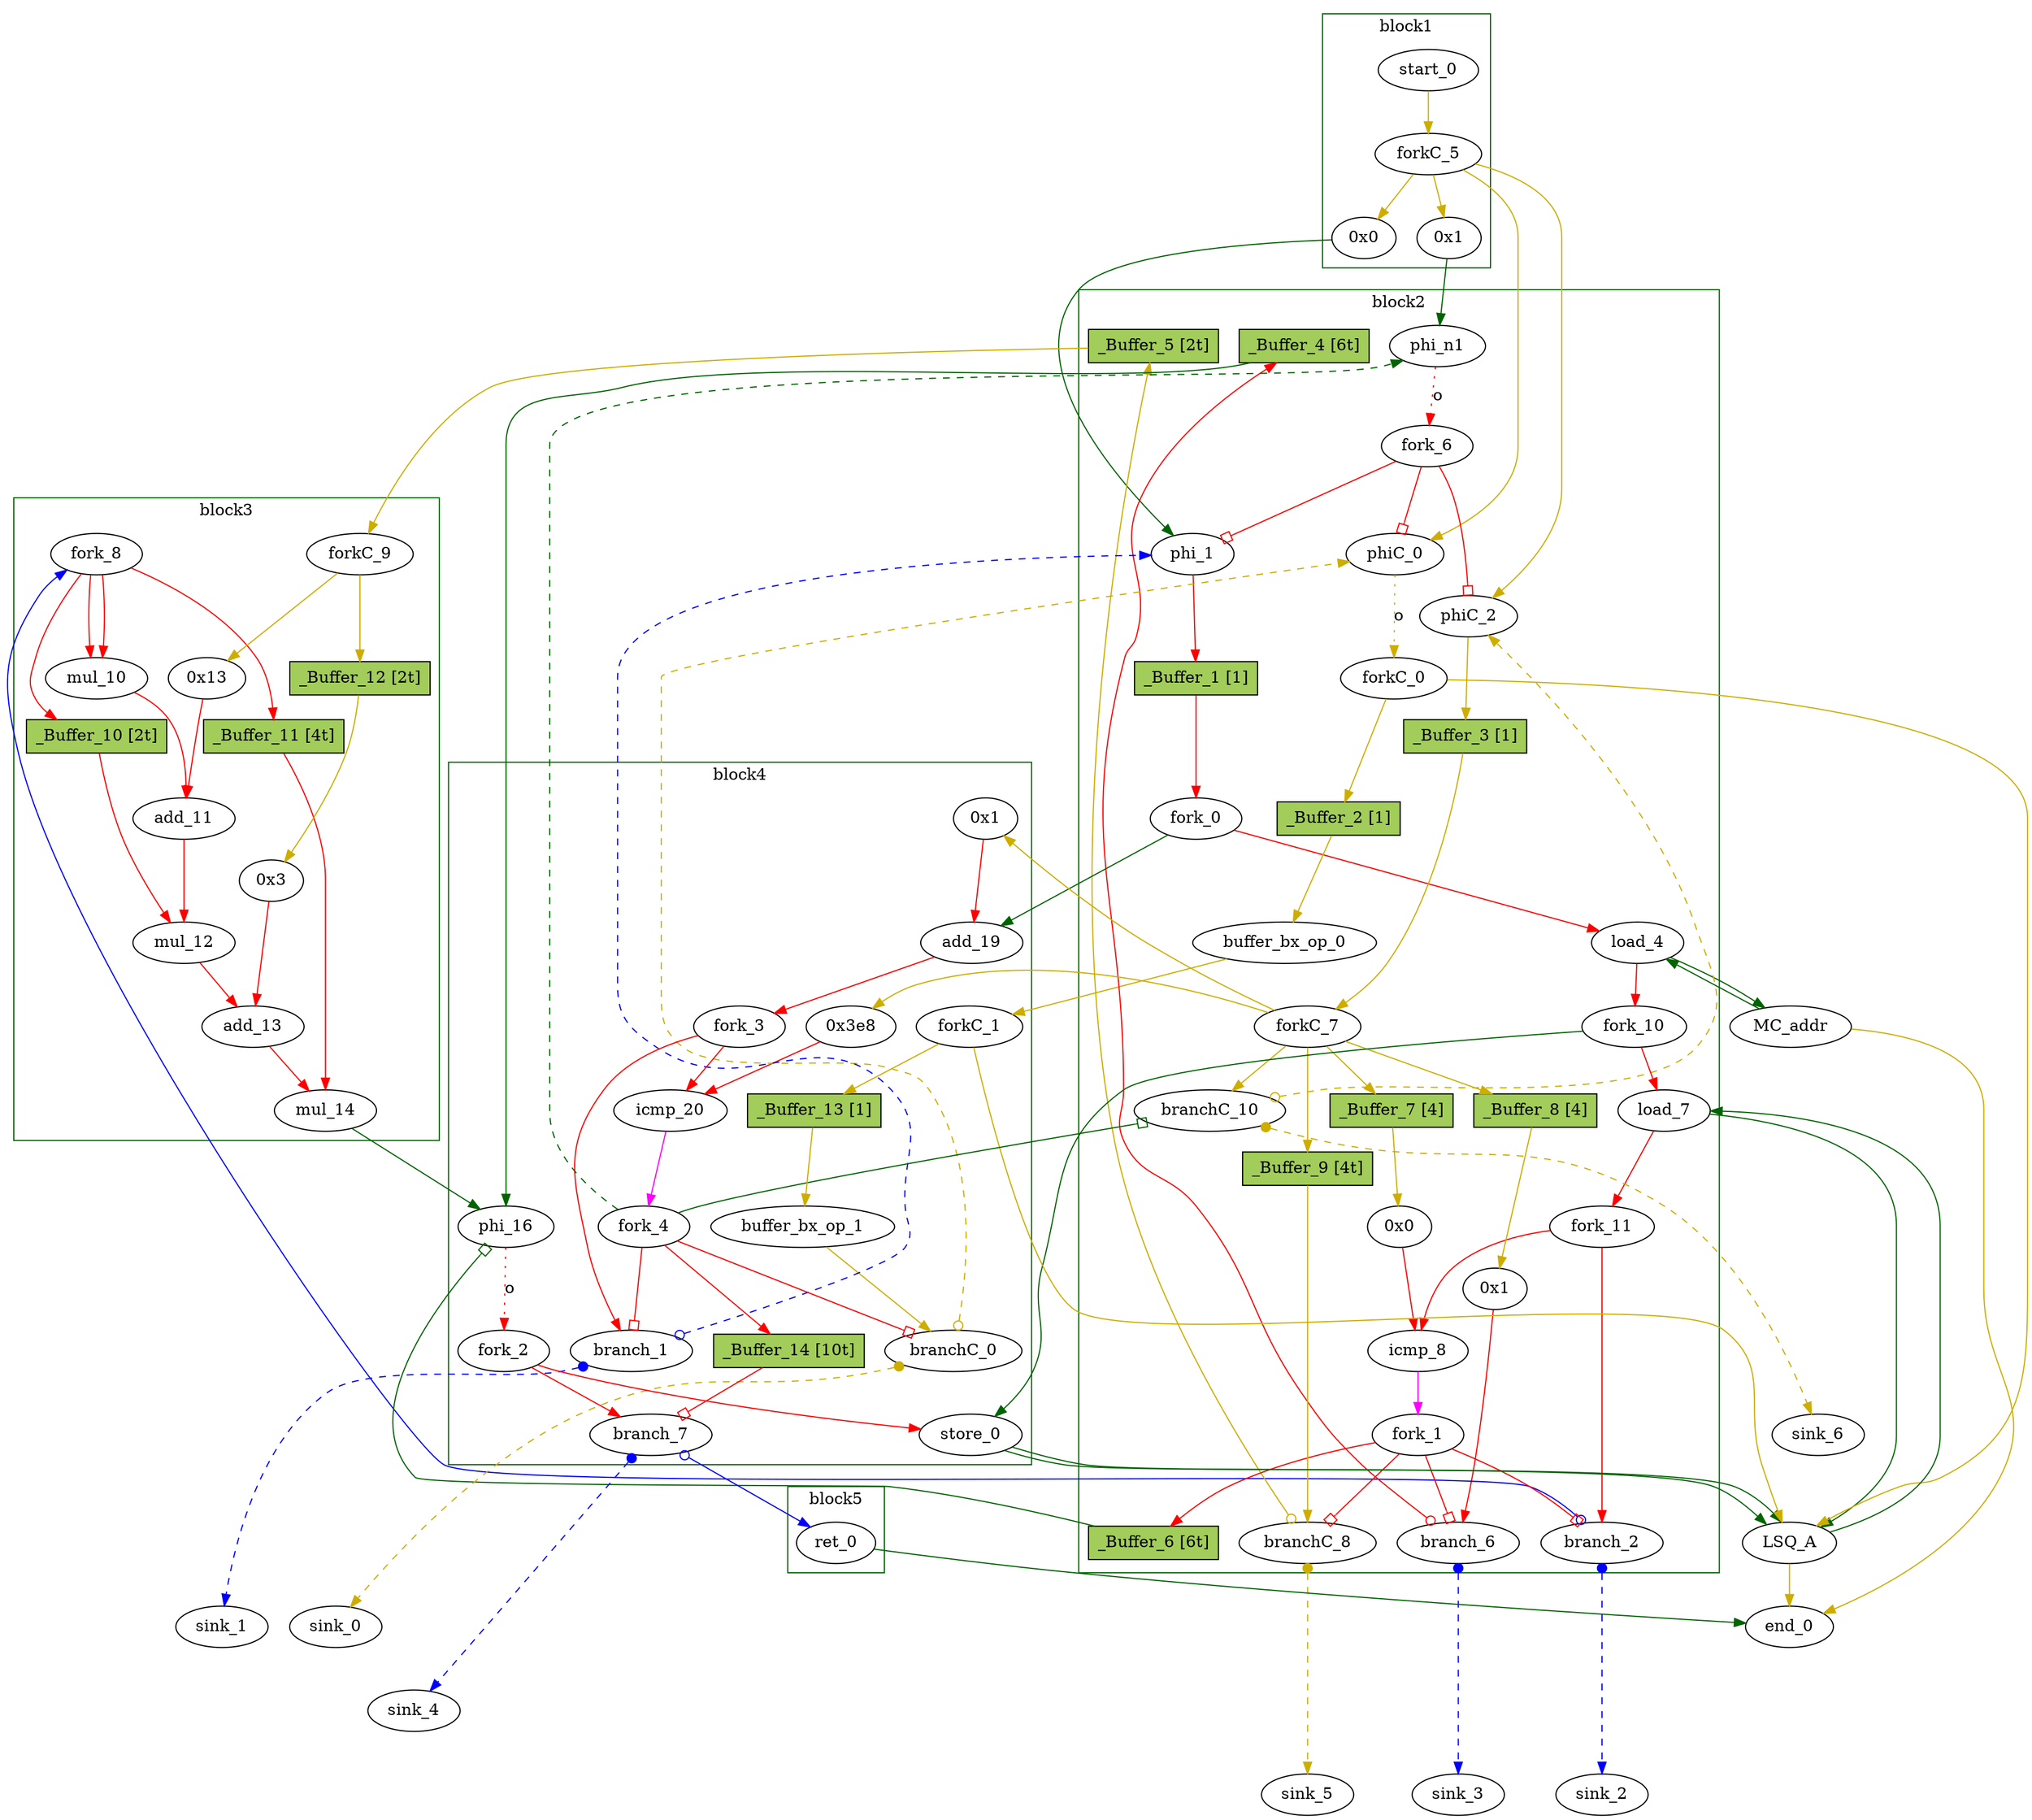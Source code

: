 // Number of blocks: 73
// Number of channels: 119
Digraph G {

  // Blocks
subgraph cluster_1 {
color = "darkgreen"
label = "block1"
  cst_0 [type=Constant, in="in1:32", out="out1:32", bbID = 1, value="0x0", label="0x0",  shape=oval];
  start_0 [type=Entry, in="in1:0", out="out1:0", bbID = 1,  shape=oval];
  cst_7 [type=Constant, in="in1:32", out="out1:32", bbID = 1, value="0x1", label="0x1",  shape=oval];
  forkC_5 [type=Fork, in="in1:0", out="out1:0 out2:0 out3:0 out4:0", bbID = 1,  shape=oval];
}
subgraph cluster_2 {
color = "darkgreen"
label = "block2"
  phi_1 [type=Mux, in="in1?:1 in2:32 in3:32", out="out1:32", delay=0.366, bbID = 2,  shape=oval];
  load_4 [type=Operator, in="in1:32 in2:32", out="out1:32 out2:32", op = "mc_load_op", latency=2, bbID = 2, portID = 0, offset = 0, retimingDiff=1,  shape=oval];
  load_7 [type=Operator, in="in1:32 in2:32", out="out1:32 out2:32", op = "lsq_load_op", latency=5, bbID = 2, portID = 0, offset = 0, retimingDiff=2.5,  shape=oval];
  cst_1 [type=Constant, in="in1:32", out="out1:32", bbID = 2, value="0x0", label="0x0", retimingDiff=4.5,  shape=oval];
  icmp_8 [type=Operator, in="in1:32 in2:32", out="out1:1", op = "icmp_sgt_op", delay=1.53, bbID = 2, retimingDiff=4.5,  shape=oval];
  cst_4 [type=Constant, in="in1:32", out="out1:32", bbID = 2, value="0x1", label="0x1", retimingDiff=4.5,  shape=oval];
  forkC_0 [type=Fork, in="in1:0", out="out1:0 out2:0", bbID = 2,  shape=oval];
  buffer_bx_op_0 [type=Operator, in="in1:0", out="out1:0", op = "buffer_bx_op", latency=1, bbID = 2, retimingDiff=0.5,  shape=oval];
  phiC_0 [type=Mux, in="in1?:1 in2:0 in3:0", out="out1:0", delay=0.166, bbID = 2,  shape=oval];
  phi_n1 [type=Merge, in="in1:32 in2:32*i", out="out1:32", delay=0.366, bbID = 2,  shape=oval];
  phiC_2 [type=Mux, in="in1?:1 in2:0 in3:0", out="out1:0", delay=0.166, bbID = 2,  shape=oval];
  branch_2 [type=Branch, in="in1:32 in2?:1", out="out1+:32 out2-:32", bbID = 2, retimingDiff=4.5,  shape=oval];
  branch_6 [type=Branch, in="in1:32 in2?:1*i", out="out1+:32 out2-:32", bbID = 2, retimingDiff=4.5,  shape=oval];
  branchC_8 [type=Branch, in="in1:0 in2?:1", out="out1+:0 out2-:0", bbID = 2, retimingDiff=4.5,  shape=oval];
  branchC_10 [type=Branch, in="in1:0 in2?:1*i", out="out1+:0 out2-:0", bbID = 2, retimingDiff=1,  shape=oval];
  fork_0 [type=Fork, in="in1:32", out="out1:32 out2:32", bbID = 2, retimingDiff=1,  shape=oval];
  fork_1 [type=Fork, in="in1:32", out="out1:32 out2:32 out3:32 out4:32", bbID = 2, retimingDiff=4.5,  shape=oval];
  fork_6 [type=Fork, in="in1:32", out="out1:32 out2:32 out3:32", bbID = 2,  shape=oval];
  forkC_7 [type=Fork, in="in1:0", out="out1:0 out2:0 out3:0 out4:0 out5:0 out6:0", bbID = 2, retimingDiff=1,  shape=oval];
  fork_10 [type=Fork, in="in1:32", out="out1:32 out2:32", bbID = 2, retimingDiff=2,  shape=oval];
  fork_11 [type=Fork, in="in1:32", out="out1:32 out2:32", bbID = 2, retimingDiff=4.5,  shape=oval];
  _Buffer_1 [type=Buffer, in="in1:32", out="out1:32", bbID = 2, slots=1, transparent=false, label="_Buffer_1 [1]",  shape=box, style=filled, fillcolor=darkolivegreen3, height = 0.4];
  _Buffer_2 [type=Buffer, in="in1:0", out="out1:0", bbID = 2, slots=1, transparent=false, label="_Buffer_2 [1]",  shape=box, style=filled, fillcolor=darkolivegreen3, height = 0.4];
  _Buffer_3 [type=Buffer, in="in1:0", out="out1:0", bbID = 2, slots=1, transparent=false, label="_Buffer_3 [1]",  shape=box, style=filled, fillcolor=darkolivegreen3, height = 0.4];
  _Buffer_4 [type=Buffer, in="in1:32", out="out1:32", bbID = 2, slots=6, transparent=true, label="_Buffer_4 [6t]",  shape=box, style=filled, fillcolor=darkolivegreen3, height = 0.4];
  _Buffer_5 [type=Buffer, in="in1:0", out="out1:0", bbID = 2, slots=2, transparent=true, label="_Buffer_5 [2t]",  shape=box, style=filled, fillcolor=darkolivegreen3, height = 0.4];
  _Buffer_6 [type=Buffer, in="in1:32", out="out1:32", bbID = 2, slots=6, transparent=true, label="_Buffer_6 [6t]",  shape=box, style=filled, fillcolor=darkolivegreen3, height = 0.4];
  _Buffer_7 [type=Buffer, in="in1:0", out="out1:0", bbID = 2, slots=4, transparent=false, label="_Buffer_7 [4]",  shape=box, style=filled, fillcolor=darkolivegreen3, height = 0.4];
  _Buffer_8 [type=Buffer, in="in1:0", out="out1:0", bbID = 2, slots=4, transparent=false, label="_Buffer_8 [4]",  shape=box, style=filled, fillcolor=darkolivegreen3, height = 0.4];
  _Buffer_9 [type=Buffer, in="in1:0", out="out1:0", bbID = 2, slots=4, transparent=true, label="_Buffer_9 [4t]",  shape=box, style=filled, fillcolor=darkolivegreen3, height = 0.4];
}
subgraph cluster_3 {
color = "darkgreen"
label = "block3"
  mul_10 [type=Operator, in="in1:32 in2:32", out="out1:32", op = "mul_op", latency=4, bbID = 3,  shape=oval];
  cst_2 [type=Constant, in="in1:32", out="out1:32", bbID = 3, value="0x13", label="0x13",  shape=oval];
  add_11 [type=Operator, in="in1:32 in2:32", out="out1:32", op = "add_op", delay=1.693, bbID = 3,  shape=oval];
  mul_12 [type=Operator, in="in1:32 in2:32", out="out1:32", op = "mul_op", latency=4, bbID = 3,  shape=oval];
  cst_3 [type=Constant, in="in1:32", out="out1:32", bbID = 3, value="0x3", label="0x3",  shape=oval];
  add_13 [type=Operator, in="in1:32 in2:32", out="out1:32", op = "add_op", delay=1.693, bbID = 3,  shape=oval];
  mul_14 [type=Operator, in="in1:32 in2:32", out="out1:32", op = "mul_op", latency=4, bbID = 3,  shape=oval];
  fork_8 [type=Fork, in="in1:32", out="out1:32 out2:32 out3:32 out4:32", bbID = 3,  shape=oval];
  forkC_9 [type=Fork, in="in1:0", out="out1:0 out2:0", bbID = 3,  shape=oval];
  _Buffer_10 [type=Buffer, in="in1:32", out="out1:32", bbID = 3, slots=2, transparent=true, label="_Buffer_10 [2t]",  shape=box, style=filled, fillcolor=darkolivegreen3, height = 0.4];
  _Buffer_11 [type=Buffer, in="in1:32", out="out1:32", bbID = 3, slots=4, transparent=true, label="_Buffer_11 [4t]",  shape=box, style=filled, fillcolor=darkolivegreen3, height = 0.4];
  _Buffer_12 [type=Buffer, in="in1:0", out="out1:0", bbID = 3, slots=2, transparent=true, label="_Buffer_12 [2t]",  shape=box, style=filled, fillcolor=darkolivegreen3, height = 0.4];
}
subgraph cluster_4 {
color = "darkgreen"
label = "block4"
  phi_16 [type=Mux, in="in1?:1 in2:32 in3:32", out="out1:32", delay=0.366, bbID = 4, retimingDiff=4.5,  shape=oval];
  store_0 [type=Operator, in="in1:32 in2:32", out="out1:32 out2:32", op = "lsq_store_op", bbID = 4, portID = 0, offset = 0,  shape=oval];
  cst_5 [type=Constant, in="in1:32", out="out1:32", bbID = 4, value="0x1", label="0x1", retimingDiff=1,  shape=oval];
  add_19 [type=Operator, in="in1:32 in2:32", out="out1:32", op = "add_op", delay=1.693, bbID = 4, retimingDiff=1,  shape=oval];
  cst_6 [type=Constant, in="in1:32", out="out1:32", bbID = 4, value="0x3e8", label="0x3e8", retimingDiff=1,  shape=oval];
  icmp_20 [type=Operator, in="in1:32 in2:32", out="out1:1", op = "icmp_ult_op", delay=1.53, bbID = 4, retimingDiff=1,  shape=oval];
  forkC_1 [type=Fork, in="in1:0", out="out1:0 out2:0", bbID = 4, retimingDiff=0.5,  shape=oval];
  buffer_bx_op_1 [type=Operator, in="in1:0", out="out1:0", op = "buffer_bx_op", latency=1, bbID = 4, retimingDiff=0.5,  shape=oval];
  branchC_0 [type=Branch, in="in1:0 in2?:1*i", out="out1+:0 out2-:0", bbID = 4, retimingDiff=1,  shape=oval];
  branch_1 [type=Branch, in="in1:32 in2?:1*i", out="out1+:32 out2-:32", bbID = 4, retimingDiff=1,  shape=oval];
  branch_7 [type=Branch, in="in1:32 in2?:1", out="out1+:32 out2-:32", bbID = 4, retimingDiff=4.5,  shape=oval];
  fork_2 [type=Fork, in="in1:32", out="out1:32 out2:32", bbID = 4, retimingDiff=4.5,  shape=oval];
  fork_3 [type=Fork, in="in1:32", out="out1:32 out2:32", bbID = 4, retimingDiff=1,  shape=oval];
  fork_4 [type=Fork, in="in1:32", out="out1:32 out2:32 out3:32 out4:32 out5:32", bbID = 4, retimingDiff=1,  shape=oval];
  _Buffer_13 [type=Buffer, in="in1:0", out="out1:0", bbID = 4, slots=1, transparent=false, label="_Buffer_13 [1]",  shape=box, style=filled, fillcolor=darkolivegreen3, height = 0.4];
  _Buffer_14 [type=Buffer, in="in1:32", out="out1:32", bbID = 4, slots=10, transparent=true, label="_Buffer_14 [10t]",  shape=box, style=filled, fillcolor=darkolivegreen3, height = 0.4];
}
subgraph cluster_5 {
color = "darkgreen"
label = "block5"
  ret_0 [type=Operator, in="in1:32", out="out1:32", op = "ret_op", bbID = 5,  shape=oval];
}
  LSQ_A [type=LSQ, in="in1:0*c0 in2:0*c1 in3:32*l0a in4:32*s0a in5:32*s0d", out="out1:32*l0d out2:0*e", bbID = 0, memory = "A", bbcount = 2, ldcount = 1, stcount = 1, fifoDepth = 16, numLoads = "{1; 0}", numStores = "{0; 1}", loadOffsets = "{{0;0;0;0;0;0;0;0;0;0;0;0;0;0;0;0};{0;0;0;0;0;0;0;0;0;0;0;0;0;0;0;0}}", storeOffsets = "{{0;0;0;0;0;0;0;0;0;0;0;0;0;0;0;0};{0;0;0;0;0;0;0;0;0;0;0;0;0;0;0;0}}", loadPorts = "{{0;0;0;0;0;0;0;0;0;0;0;0;0;0;0;0};{0;0;0;0;0;0;0;0;0;0;0;0;0;0;0;0}}", storePorts = "{{0;0;0;0;0;0;0;0;0;0;0;0;0;0;0;0};{0;0;0;0;0;0;0;0;0;0;0;0;0;0;0;0}}", ];
  MC_addr [type=MC, in="in1:32*l0a", out="out1:32*l0d out2:0*e", bbID = 0, memory = "addr", bbcount = 0, ldcount = 1, stcount = 0, ];
  sink_0 [type=Sink, in="in1:0", bbID = 0,  shape=oval];
  sink_1 [type=Sink, in="in1:32", bbID = 0,  shape=oval];
  sink_2 [type=Sink, in="in1:32", bbID = 0,  shape=oval];
  sink_3 [type=Sink, in="in1:32", bbID = 0,  shape=oval];
  sink_4 [type=Sink, in="in1:32", bbID = 0,  shape=oval];
  sink_5 [type=Sink, in="in1:0", bbID = 0,  shape=oval];
  sink_6 [type=Sink, in="in1:0", bbID = 0,  shape=oval];
  end_0 [type=Exit, in="in1:0*e in2:0*e in3:32", out="out1:32", bbID = 0,  shape=oval];

  // Channels
  cst_0 -> phi_1 [from=out1, to=in3, arrowhead=normal, color=darkgreen];
  start_0 -> forkC_5 [from=out1, to=in1, arrowhead=normal, color=gold3];
  cst_7 -> phi_n1 [from=out1, to=in1, arrowhead=normal, color=darkgreen];
  forkC_5 -> cst_0 [from=out1, to=in1, arrowhead=normal, color=gold3];
  forkC_5 -> cst_7 [from=out3, to=in1, arrowhead=normal, color=gold3];
  forkC_5 -> phiC_0 [from=out4, to=in3, arrowhead=normal, color=gold3];
  forkC_5 -> phiC_2 [from=out2, to=in3, arrowhead=normal, color=gold3];
  phi_1 -> _Buffer_1 [from=out1, to=in1, arrowhead=normal, color=red];
  load_4 -> fork_10 [from=out1, to=in1, arrowhead=normal, color=red];
  load_4 -> MC_addr [from=out2, to=in1, arrowhead=normal, color=darkgreen];
  load_7 -> fork_11 [from=out1, to=in1, arrowhead=normal, color=red];
  load_7 -> LSQ_A [from=out2, to=in3, arrowhead=normal, color=darkgreen];
  cst_1 -> icmp_8 [from=out1, to=in2, arrowhead=normal, color=red];
  icmp_8 -> fork_1 [from=out1, to=in1, arrowhead=normal, color=magenta];
  cst_4 -> branch_6 [from=out1, to=in1, arrowhead=normal, color=red];
  forkC_0 -> _Buffer_2 [from=out1, to=in1, arrowhead=normal, color=gold3];
  forkC_0 -> LSQ_A [from=out2, to=in1, arrowhead=normal, color=gold3];
  buffer_bx_op_0 -> forkC_1 [from=out1, to=in1, arrowhead=normal, color=gold3];
  phiC_0 -> forkC_0 [from=out1, to=in1, arrowhead=normal, color=gold3, slots=1, style=dotted, label="o", transparent=true];
  phi_n1 -> fork_6 [from=out1, to=in1, arrowhead=normal, color=red, slots=1, style=dotted, label="o", transparent=true];
  phiC_2 -> _Buffer_3 [from=out1, to=in1, arrowhead=normal, color=gold3];
  branch_2 -> fork_8 [from=out2, to=in1, dir=both, arrowtail=odot, arrowhead=normal, color=blue];
  branch_2 -> sink_2 [from=out1, to=in1, dir=both, arrowtail=dot, arrowhead=normal, color=blue, style=dashed, minlen = 3];
  branch_6 -> _Buffer_4 [from=out2, to=in1, dir=both, arrowtail=odot, arrowhead=normal, color=red, constraint=false];
  branch_6 -> sink_3 [from=out1, to=in1, dir=both, arrowtail=dot, arrowhead=normal, color=blue, style=dashed, minlen = 3];
  branchC_8 -> _Buffer_5 [from=out2, to=in1, dir=both, arrowtail=odot, arrowhead=normal, color=gold3, constraint=false];
  branchC_8 -> sink_5 [from=out1, to=in1, dir=both, arrowtail=dot, arrowhead=normal, color=gold3, style=dashed, minlen = 3];
  branchC_10 -> phiC_2 [from=out2, to=in2, dir=both, arrowtail=odot, arrowhead=normal, color=gold3, constraint=false, style=dashed, minlen = 3];
  branchC_10 -> sink_6 [from=out1, to=in1, dir=both, arrowtail=dot, arrowhead=normal, color=gold3, style=dashed, minlen = 3];
  fork_0 -> load_4 [from=out2, to=in2, arrowhead=normal, color=red];
  fork_0 -> add_19 [from=out1, to=in1, arrowhead=normal, color=darkgreen];
  fork_1 -> branch_2 [from=out1, to=in2, arrowhead=obox, color=red];
  fork_1 -> branch_6 [from=out2, to=in2, arrowhead=obox, color=red];
  fork_1 -> branchC_8 [from=out3, to=in2, arrowhead=obox, color=red];
  fork_1 -> _Buffer_6 [from=out4, to=in1, arrowhead=normal, color=red];
  fork_6 -> phi_1 [from=out2, to=in1, arrowhead=obox, color=red];
  fork_6 -> phiC_0 [from=out1, to=in1, arrowhead=obox, color=red];
  fork_6 -> phiC_2 [from=out3, to=in1, arrowhead=obox, color=red];
  forkC_7 -> _Buffer_7 [from=out1, to=in1, arrowhead=normal, color=gold3];
  forkC_7 -> _Buffer_8 [from=out4, to=in1, arrowhead=normal, color=gold3];
  forkC_7 -> _Buffer_9 [from=out3, to=in1, arrowhead=normal, color=gold3];
  forkC_7 -> branchC_10 [from=out2, to=in1, arrowhead=normal, color=gold3];
  forkC_7 -> cst_5 [from=out5, to=in1, arrowhead=normal, color=gold3];
  forkC_7 -> cst_6 [from=out6, to=in1, arrowhead=normal, color=gold3];
  fork_10 -> load_7 [from=out1, to=in2, arrowhead=normal, color=red];
  fork_10 -> store_0 [from=out2, to=in2, arrowhead=normal, color=darkgreen];
  fork_11 -> icmp_8 [from=out1, to=in1, arrowhead=normal, color=red];
  fork_11 -> branch_2 [from=out2, to=in1, arrowhead=normal, color=red];
  mul_10 -> add_11 [from=out1, to=in1, arrowhead=normal, color=red];
  cst_2 -> add_11 [from=out1, to=in2, arrowhead=normal, color=red];
  add_11 -> mul_12 [from=out1, to=in1, arrowhead=normal, color=red];
  mul_12 -> add_13 [from=out1, to=in1, arrowhead=normal, color=red];
  cst_3 -> add_13 [from=out1, to=in2, arrowhead=normal, color=red];
  add_13 -> mul_14 [from=out1, to=in1, arrowhead=normal, color=red];
  mul_14 -> phi_16 [from=out1, to=in2, arrowhead=normal, color=darkgreen];
  fork_8 -> mul_10 [from=out1, to=in1, arrowhead=normal, color=red];
  fork_8 -> mul_10 [from=out2, to=in2, arrowhead=normal, color=red];
  fork_8 -> _Buffer_10 [from=out3, to=in1, arrowhead=normal, color=red];
  fork_8 -> _Buffer_11 [from=out4, to=in1, arrowhead=normal, color=red];
  forkC_9 -> cst_2 [from=out1, to=in1, arrowhead=normal, color=gold3];
  forkC_9 -> _Buffer_12 [from=out2, to=in1, arrowhead=normal, color=gold3];
  phi_16 -> fork_2 [from=out1, to=in1, arrowhead=normal, color=red, slots=1, style=dotted, label="o", transparent=true];
  store_0 -> LSQ_A [from=out2, to=in4, arrowhead=normal, color=darkgreen];
  store_0 -> LSQ_A [from=out1, to=in5, arrowhead=normal, color=darkgreen];
  cst_5 -> add_19 [from=out1, to=in2, arrowhead=normal, color=red];
  add_19 -> fork_3 [from=out1, to=in1, arrowhead=normal, color=red];
  cst_6 -> icmp_20 [from=out1, to=in2, arrowhead=normal, color=red];
  icmp_20 -> fork_4 [from=out1, to=in1, arrowhead=normal, color=magenta];
  forkC_1 -> _Buffer_13 [from=out1, to=in1, arrowhead=normal, color=gold3];
  forkC_1 -> LSQ_A [from=out2, to=in2, arrowhead=normal, color=gold3];
  buffer_bx_op_1 -> branchC_0 [from=out1, to=in1, arrowhead=normal, color=gold3];
  branchC_0 -> phiC_0 [from=out2, to=in2, dir=both, arrowtail=odot, arrowhead=normal, color=gold3, style=dashed, minlen = 3];
  branchC_0 -> sink_0 [from=out1, to=in1, dir=both, arrowtail=dot, arrowhead=normal, color=gold3, style=dashed, minlen = 3];
  branch_1 -> phi_1 [from=out2, to=in2, dir=both, arrowtail=odot, arrowhead=normal, color=blue, style=dashed, minlen = 3];
  branch_1 -> sink_1 [from=out1, to=in1, dir=both, arrowtail=dot, arrowhead=normal, color=blue, style=dashed, minlen = 3];
  branch_7 -> ret_0 [from=out2, to=in1, dir=both, arrowtail=odot, arrowhead=normal, color=blue];
  branch_7 -> sink_4 [from=out1, to=in1, dir=both, arrowtail=dot, arrowhead=normal, color=blue, style=dashed, minlen = 3];
  fork_2 -> store_0 [from=out1, to=in1, arrowhead=normal, color=red];
  fork_2 -> branch_7 [from=out2, to=in1, arrowhead=normal, color=red];
  fork_3 -> icmp_20 [from=out1, to=in1, arrowhead=normal, color=red];
  fork_3 -> branch_1 [from=out2, to=in1, arrowhead=normal, color=red];
  fork_4 -> phi_n1 [from=out2, to=in2, arrowhead=normal, color=darkgreen, style=dashed, minlen = 3];
  fork_4 -> branchC_10 [from=out5, to=in2, arrowhead=obox, color=darkgreen];
  fork_4 -> branchC_0 [from=out1, to=in2, arrowhead=obox, color=red];
  fork_4 -> branch_1 [from=out3, to=in2, arrowhead=obox, color=red];
  fork_4 -> _Buffer_14 [from=out4, to=in1, arrowhead=normal, color=red];
  ret_0 -> end_0 [from=out1, to=in3, arrowhead=normal, color=darkgreen];
  LSQ_A -> load_7 [from=out1, to=in1, arrowhead=normal, color=darkgreen];
  LSQ_A -> end_0 [from=out2, to=in1, arrowhead=normal, color=gold3];
  MC_addr -> load_4 [from=out1, to=in1, arrowhead=normal, color=darkgreen];
  MC_addr -> end_0 [from=out2, to=in2, arrowhead=normal, color=gold3];
  _Buffer_1 -> fork_0 [from=out1, to=in1, arrowhead=normal, color=red];
  _Buffer_2 -> buffer_bx_op_0 [from=out1, to=in1, arrowhead=normal, color=gold3];
  _Buffer_3 -> forkC_7 [from=out1, to=in1, arrowhead=normal, color=gold3];
  _Buffer_4 -> phi_16 [from=out1, to=in3, arrowhead=normal, color=darkgreen];
  _Buffer_5 -> forkC_9 [from=out1, to=in1, arrowhead=normal, color=gold3];
  _Buffer_6 -> phi_16 [from=out1, to=in1, arrowhead=obox, color=darkgreen];
  _Buffer_7 -> cst_1 [from=out1, to=in1, arrowhead=normal, color=gold3];
  _Buffer_8 -> cst_4 [from=out1, to=in1, arrowhead=normal, color=gold3];
  _Buffer_9 -> branchC_8 [from=out1, to=in1, arrowhead=normal, color=gold3];
  _Buffer_10 -> mul_12 [from=out1, to=in2, arrowhead=normal, color=red];
  _Buffer_11 -> mul_14 [from=out1, to=in2, arrowhead=normal, color=red];
  _Buffer_12 -> cst_3 [from=out1, to=in1, arrowhead=normal, color=gold3];
  _Buffer_13 -> buffer_bx_op_1 [from=out1, to=in1, arrowhead=normal, color=gold3];
  _Buffer_14 -> branch_7 [from=out1, to=in2, arrowhead=obox, color=red];
}
